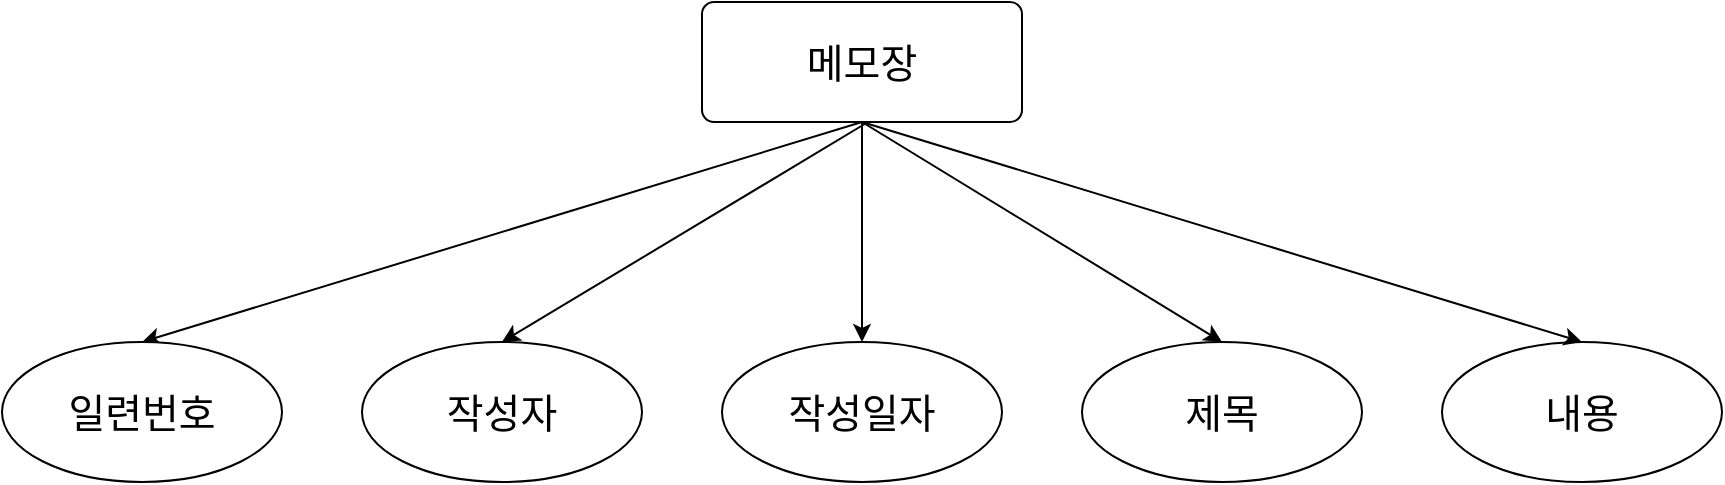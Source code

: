 <mxfile version="21.3.2" type="device">
  <diagram name="페이지-1" id="IBJ7UJXN8_3nODnUmpq7">
    <mxGraphModel dx="1434" dy="756" grid="1" gridSize="10" guides="1" tooltips="1" connect="1" arrows="1" fold="1" page="1" pageScale="1" pageWidth="4681" pageHeight="3300" math="0" shadow="0">
      <root>
        <mxCell id="0" />
        <mxCell id="1" parent="0" />
        <mxCell id="7NuM41tbJb5_vhDG0j0K-9" style="rounded=0;orthogonalLoop=1;jettySize=auto;html=1;entryX=0.5;entryY=0;entryDx=0;entryDy=0;exitX=0.5;exitY=1;exitDx=0;exitDy=0;" edge="1" parent="1" source="7NuM41tbJb5_vhDG0j0K-1" target="7NuM41tbJb5_vhDG0j0K-2">
          <mxGeometry relative="1" as="geometry" />
        </mxCell>
        <mxCell id="7NuM41tbJb5_vhDG0j0K-1" value="&lt;font style=&quot;font-size: 20px;&quot;&gt;메모장&lt;/font&gt;" style="rounded=1;arcSize=10;whiteSpace=wrap;html=1;align=center;" vertex="1" parent="1">
          <mxGeometry x="760" y="220" width="160" height="60" as="geometry" />
        </mxCell>
        <mxCell id="7NuM41tbJb5_vhDG0j0K-2" value="&lt;font style=&quot;font-size: 20px;&quot;&gt;일련번호&lt;/font&gt;" style="ellipse;whiteSpace=wrap;html=1;align=center;" vertex="1" parent="1">
          <mxGeometry x="410" y="390" width="140" height="70" as="geometry" />
        </mxCell>
        <mxCell id="7NuM41tbJb5_vhDG0j0K-3" value="&lt;font style=&quot;font-size: 20px;&quot;&gt;작성자&lt;/font&gt;" style="ellipse;whiteSpace=wrap;html=1;align=center;" vertex="1" parent="1">
          <mxGeometry x="590" y="390" width="140" height="70" as="geometry" />
        </mxCell>
        <mxCell id="7NuM41tbJb5_vhDG0j0K-4" value="&lt;font style=&quot;font-size: 20px;&quot;&gt;제목&lt;/font&gt;" style="ellipse;whiteSpace=wrap;html=1;align=center;" vertex="1" parent="1">
          <mxGeometry x="950" y="390" width="140" height="70" as="geometry" />
        </mxCell>
        <mxCell id="7NuM41tbJb5_vhDG0j0K-5" value="&lt;font style=&quot;font-size: 20px;&quot;&gt;작성일자&lt;/font&gt;" style="ellipse;whiteSpace=wrap;html=1;align=center;" vertex="1" parent="1">
          <mxGeometry x="770" y="390" width="140" height="70" as="geometry" />
        </mxCell>
        <mxCell id="7NuM41tbJb5_vhDG0j0K-8" value="&lt;font style=&quot;font-size: 20px;&quot;&gt;내용&lt;/font&gt;" style="ellipse;whiteSpace=wrap;html=1;align=center;" vertex="1" parent="1">
          <mxGeometry x="1130" y="390" width="140" height="70" as="geometry" />
        </mxCell>
        <mxCell id="7NuM41tbJb5_vhDG0j0K-10" style="rounded=0;orthogonalLoop=1;jettySize=auto;html=1;entryX=0.5;entryY=0;entryDx=0;entryDy=0;" edge="1" parent="1" target="7NuM41tbJb5_vhDG0j0K-3">
          <mxGeometry relative="1" as="geometry">
            <mxPoint x="843" y="280" as="sourcePoint" />
            <mxPoint x="560" y="390" as="targetPoint" />
          </mxGeometry>
        </mxCell>
        <mxCell id="7NuM41tbJb5_vhDG0j0K-11" style="rounded=0;orthogonalLoop=1;jettySize=auto;html=1;entryX=0.5;entryY=0;entryDx=0;entryDy=0;exitX=0.5;exitY=1;exitDx=0;exitDy=0;" edge="1" parent="1" source="7NuM41tbJb5_vhDG0j0K-1" target="7NuM41tbJb5_vhDG0j0K-5">
          <mxGeometry relative="1" as="geometry">
            <mxPoint x="783" y="300" as="sourcePoint" />
            <mxPoint x="500" y="410" as="targetPoint" />
          </mxGeometry>
        </mxCell>
        <mxCell id="7NuM41tbJb5_vhDG0j0K-12" style="rounded=0;orthogonalLoop=1;jettySize=auto;html=1;entryX=0.5;entryY=0;entryDx=0;entryDy=0;exitX=0.5;exitY=1;exitDx=0;exitDy=0;" edge="1" parent="1" source="7NuM41tbJb5_vhDG0j0K-1" target="7NuM41tbJb5_vhDG0j0K-4">
          <mxGeometry relative="1" as="geometry">
            <mxPoint x="793" y="310" as="sourcePoint" />
            <mxPoint x="510" y="420" as="targetPoint" />
          </mxGeometry>
        </mxCell>
        <mxCell id="7NuM41tbJb5_vhDG0j0K-13" style="rounded=0;orthogonalLoop=1;jettySize=auto;html=1;entryX=0.5;entryY=0;entryDx=0;entryDy=0;exitX=0.5;exitY=1;exitDx=0;exitDy=0;" edge="1" parent="1" source="7NuM41tbJb5_vhDG0j0K-1" target="7NuM41tbJb5_vhDG0j0K-8">
          <mxGeometry relative="1" as="geometry">
            <mxPoint x="803" y="320" as="sourcePoint" />
            <mxPoint x="520" y="430" as="targetPoint" />
          </mxGeometry>
        </mxCell>
      </root>
    </mxGraphModel>
  </diagram>
</mxfile>
